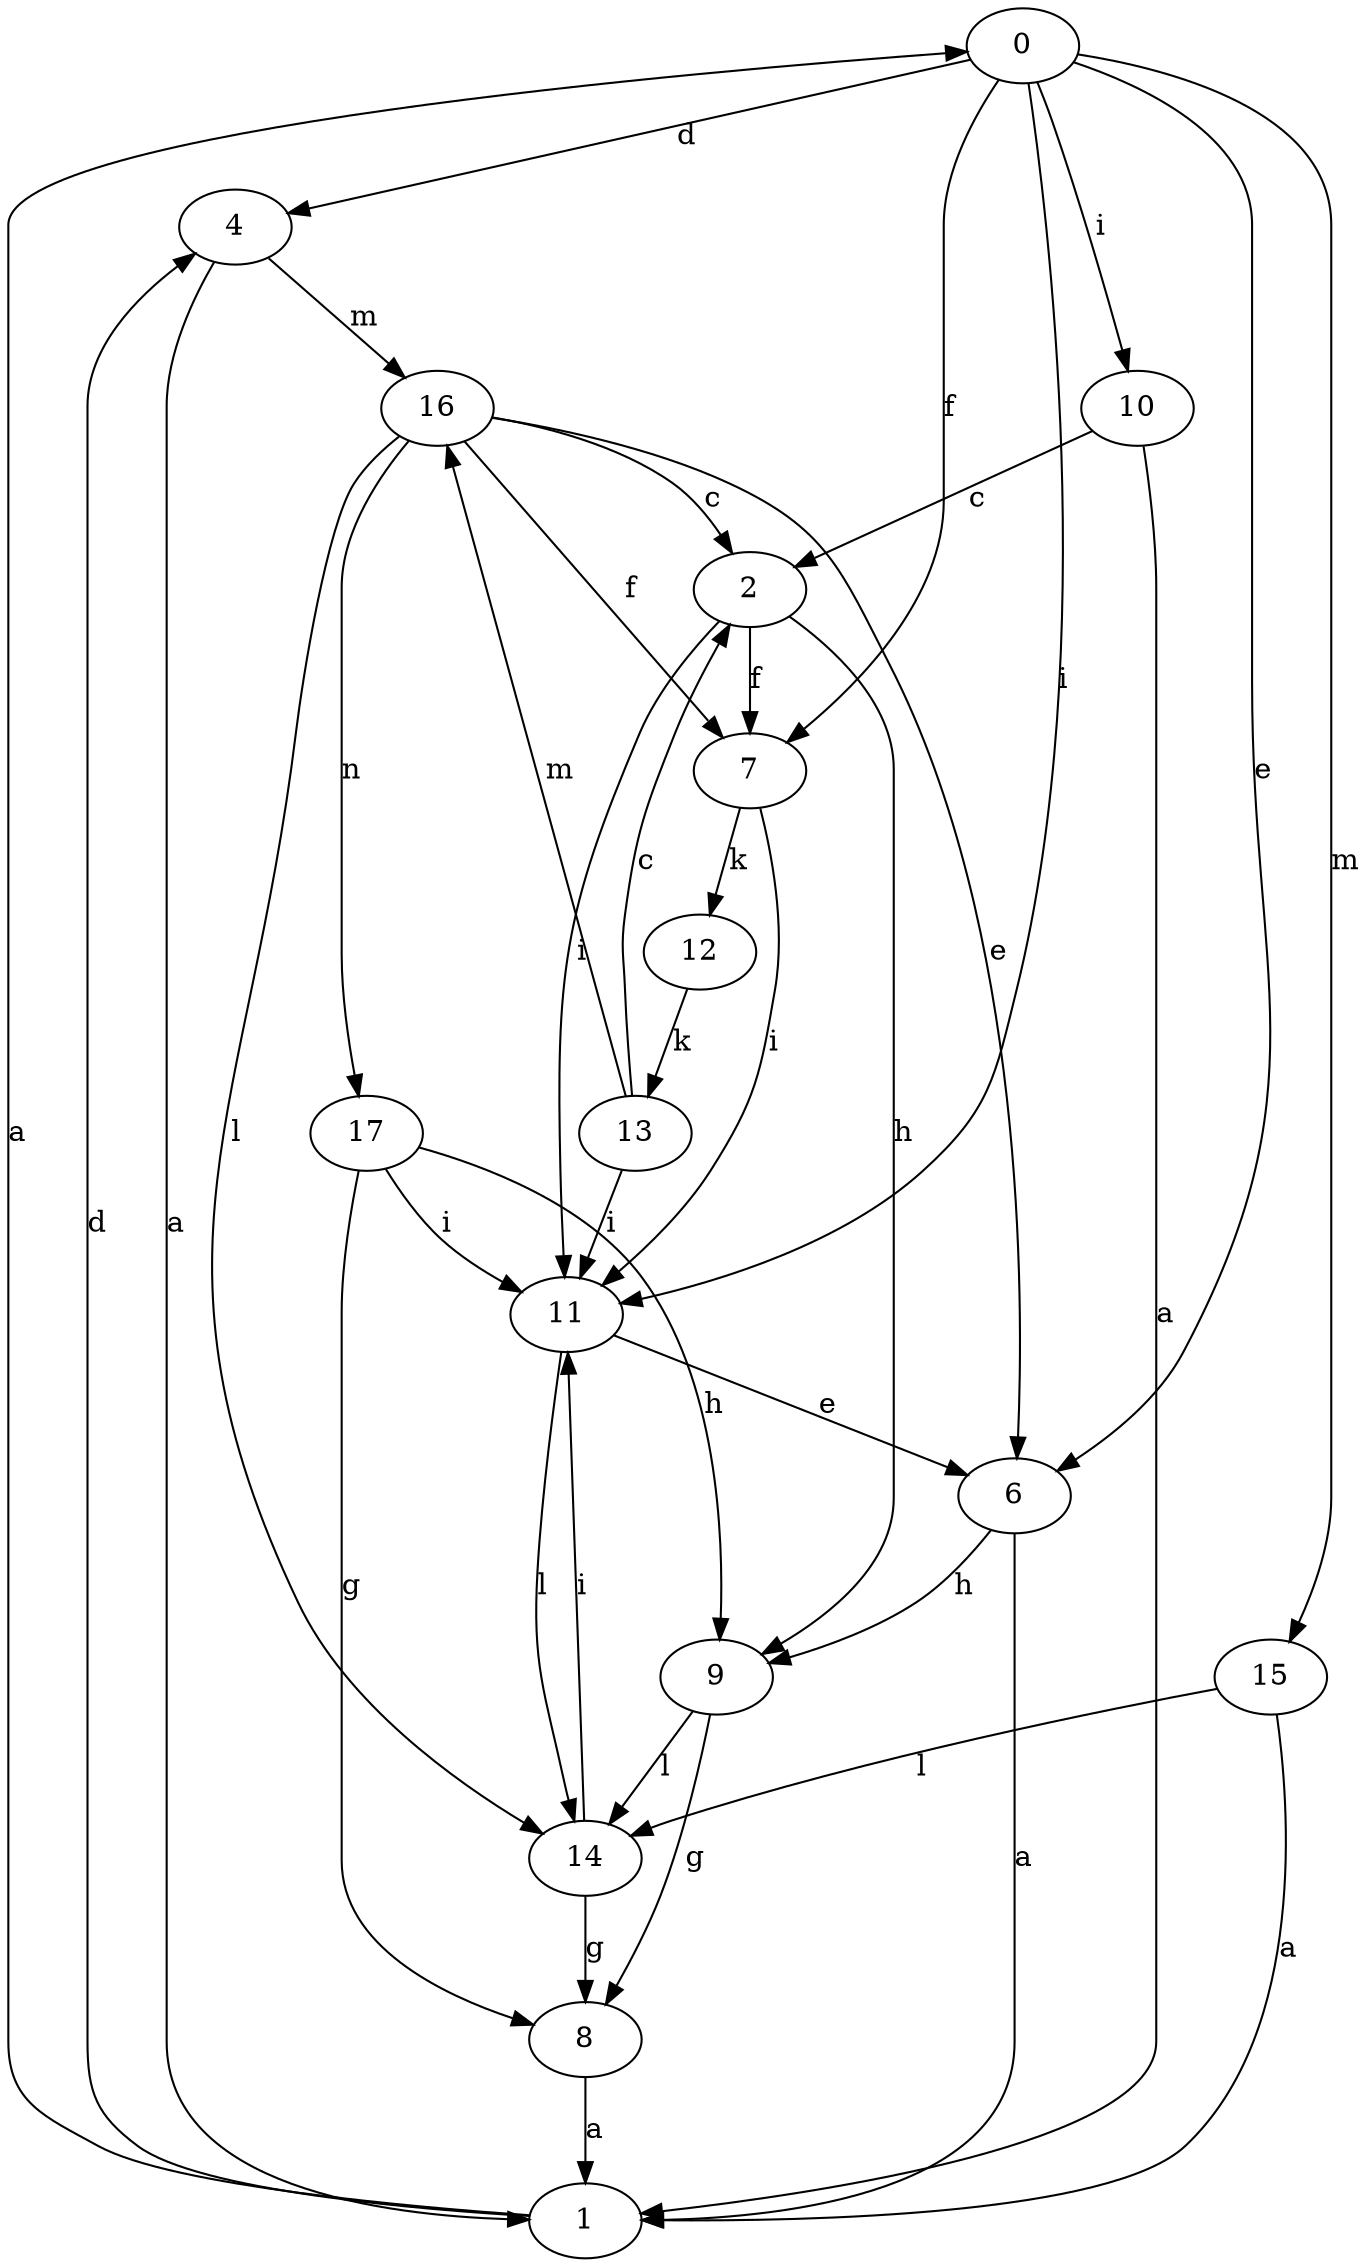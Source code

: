 strict digraph  {
0;
1;
2;
4;
6;
7;
8;
9;
10;
11;
12;
13;
14;
15;
16;
17;
0 -> 4  [label=d];
0 -> 6  [label=e];
0 -> 7  [label=f];
0 -> 10  [label=i];
0 -> 11  [label=i];
0 -> 15  [label=m];
1 -> 0  [label=a];
1 -> 4  [label=d];
2 -> 7  [label=f];
2 -> 9  [label=h];
2 -> 11  [label=i];
4 -> 1  [label=a];
4 -> 16  [label=m];
6 -> 1  [label=a];
6 -> 9  [label=h];
7 -> 11  [label=i];
7 -> 12  [label=k];
8 -> 1  [label=a];
9 -> 8  [label=g];
9 -> 14  [label=l];
10 -> 1  [label=a];
10 -> 2  [label=c];
11 -> 6  [label=e];
11 -> 14  [label=l];
12 -> 13  [label=k];
13 -> 2  [label=c];
13 -> 11  [label=i];
13 -> 16  [label=m];
14 -> 8  [label=g];
14 -> 11  [label=i];
15 -> 1  [label=a];
15 -> 14  [label=l];
16 -> 2  [label=c];
16 -> 6  [label=e];
16 -> 7  [label=f];
16 -> 14  [label=l];
16 -> 17  [label=n];
17 -> 8  [label=g];
17 -> 9  [label=h];
17 -> 11  [label=i];
}
